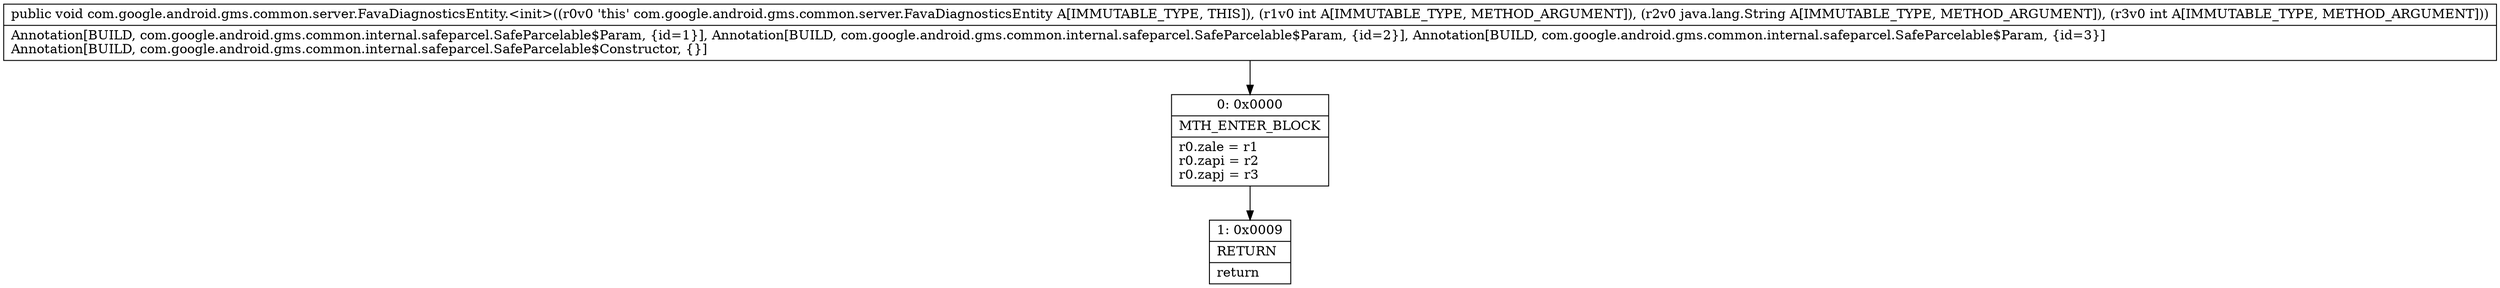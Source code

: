 digraph "CFG forcom.google.android.gms.common.server.FavaDiagnosticsEntity.\<init\>(ILjava\/lang\/String;I)V" {
Node_0 [shape=record,label="{0\:\ 0x0000|MTH_ENTER_BLOCK\l|r0.zale = r1\lr0.zapi = r2\lr0.zapj = r3\l}"];
Node_1 [shape=record,label="{1\:\ 0x0009|RETURN\l|return\l}"];
MethodNode[shape=record,label="{public void com.google.android.gms.common.server.FavaDiagnosticsEntity.\<init\>((r0v0 'this' com.google.android.gms.common.server.FavaDiagnosticsEntity A[IMMUTABLE_TYPE, THIS]), (r1v0 int A[IMMUTABLE_TYPE, METHOD_ARGUMENT]), (r2v0 java.lang.String A[IMMUTABLE_TYPE, METHOD_ARGUMENT]), (r3v0 int A[IMMUTABLE_TYPE, METHOD_ARGUMENT]))  | Annotation[BUILD, com.google.android.gms.common.internal.safeparcel.SafeParcelable$Param, \{id=1\}], Annotation[BUILD, com.google.android.gms.common.internal.safeparcel.SafeParcelable$Param, \{id=2\}], Annotation[BUILD, com.google.android.gms.common.internal.safeparcel.SafeParcelable$Param, \{id=3\}]\lAnnotation[BUILD, com.google.android.gms.common.internal.safeparcel.SafeParcelable$Constructor, \{\}]\l}"];
MethodNode -> Node_0;
Node_0 -> Node_1;
}

